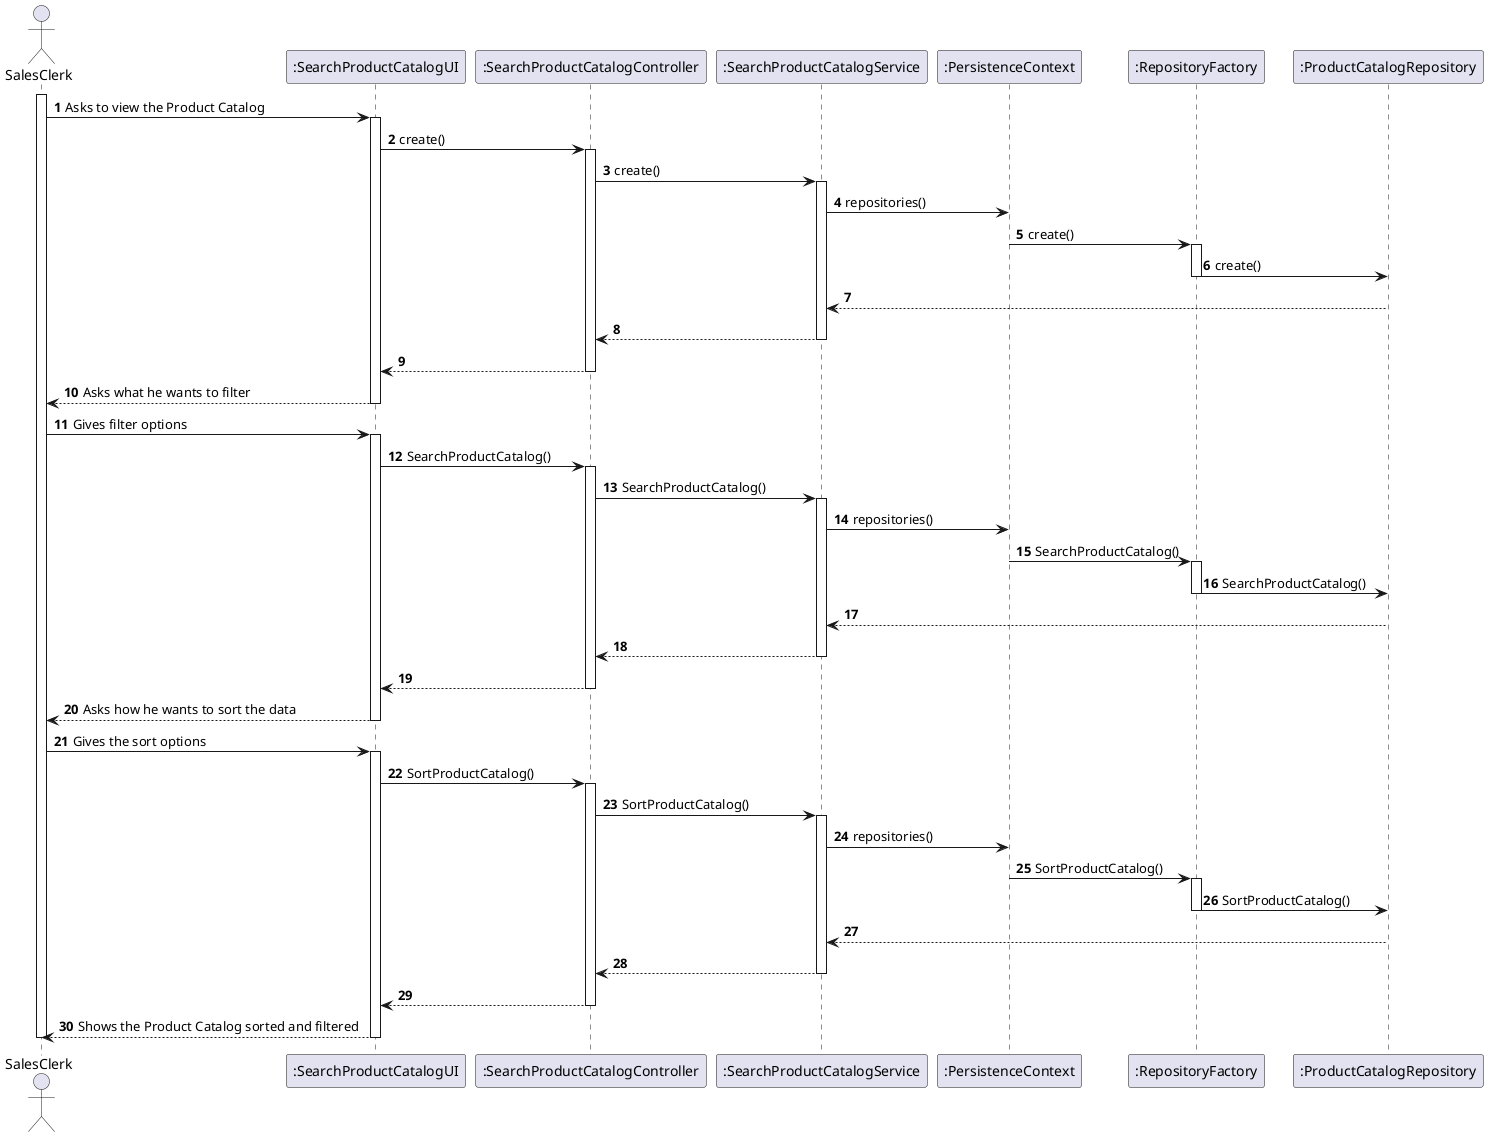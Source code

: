 @startuml

autonumber

actor "SalesClerk" as SC

participant ":SearchProductCatalogUI" as UI
participant ":SearchProductCatalogController" as CTRL
participant ":SearchProductCatalogService" as SERV
participant ":PersistenceContext" as PERS
participant ":RepositoryFactory" as REPF
participant ":ProductCatalogRepository" as REP


activate SC

SC -> UI : Asks to view the Product Catalog
activate UI

UI -> CTRL : create()
activate CTRL

CTRL -> SERV : create()
activate SERV

SERV -> PERS : repositories()

PERS -> REPF : create()

activate REPF

REPF -> REP : create()

deactivate REPF

REP --> SERV


SERV --> CTRL
deactivate SERV


CTRL --> UI
deactivate CTRL


UI --> SC : Asks what he wants to filter
deactivate CTRL
deactivate UI


SC -> UI : Gives filter options

activate UI

UI -> CTRL : SearchProductCatalog()

activate CTRL

CTRL -> SERV : SearchProductCatalog()
activate SERV

SERV -> PERS : repositories()

PERS -> REPF : SearchProductCatalog()

activate REPF

REPF -> REP : SearchProductCatalog()

deactivate REPF

REP --> SERV


SERV --> CTRL
deactivate SERV


CTRL --> UI
deactivate CTRL


UI --> SC : Asks how he wants to sort the data

deactivate UI

SC -> UI : Gives the sort options
activate UI

UI -> CTRL : SortProductCatalog()

activate CTRL

CTRL -> SERV : SortProductCatalog()
activate SERV

SERV -> PERS : repositories()

PERS -> REPF : SortProductCatalog()

activate REPF

REPF -> REP : SortProductCatalog()

deactivate REPF

REP --> SERV

SERV --> CTRL
deactivate SERV

CTRL --> UI
deactivate CTRL

UI --> SC : Shows the Product Catalog sorted and filtered

deactivate UI

deactivate SC

@enduml